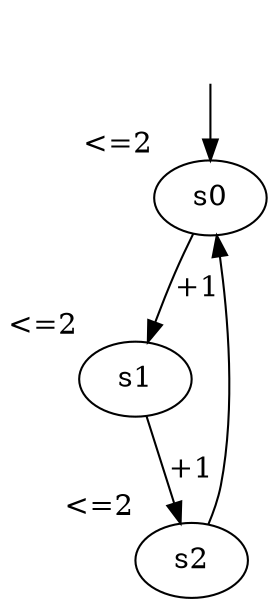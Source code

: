 digraph G {
    si[style=invis]
    s0[xlabel="<=2"]
    s1[xlabel="<=2"]
    s2[xlabel="<=2"]
    si -> s0
    s0 -> s1[label="+1"]
    s1 -> s2[label="+1"]
    s2 -> s0
}